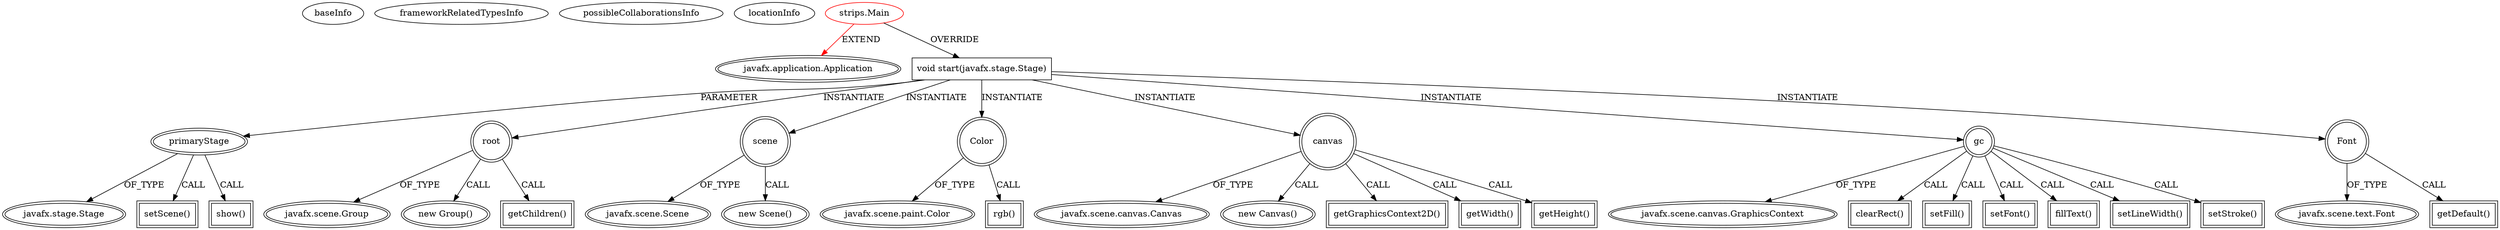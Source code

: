 digraph {
baseInfo[graphId=4542,category="extension_graph",isAnonymous=false,possibleRelation=false]
frameworkRelatedTypesInfo[0="javafx.application.Application"]
possibleCollaborationsInfo[]
locationInfo[projectName="thip-Strips",filePath="/thip-Strips/Strips-master/src/strips/Main.java",contextSignature="Main",graphId="4542"]
0[label="strips.Main",vertexType="ROOT_CLIENT_CLASS_DECLARATION",isFrameworkType=false,color=red]
1[label="javafx.application.Application",vertexType="FRAMEWORK_CLASS_TYPE",isFrameworkType=true,peripheries=2]
2[label="void start(javafx.stage.Stage)",vertexType="OVERRIDING_METHOD_DECLARATION",isFrameworkType=false,shape=box]
3[label="primaryStage",vertexType="PARAMETER_DECLARATION",isFrameworkType=true,peripheries=2]
4[label="javafx.stage.Stage",vertexType="FRAMEWORK_CLASS_TYPE",isFrameworkType=true,peripheries=2]
6[label="root",vertexType="VARIABLE_EXPRESION",isFrameworkType=true,peripheries=2,shape=circle]
7[label="javafx.scene.Group",vertexType="FRAMEWORK_CLASS_TYPE",isFrameworkType=true,peripheries=2]
5[label="new Group()",vertexType="CONSTRUCTOR_CALL",isFrameworkType=true,peripheries=2]
9[label="scene",vertexType="VARIABLE_EXPRESION",isFrameworkType=true,peripheries=2,shape=circle]
10[label="javafx.scene.Scene",vertexType="FRAMEWORK_CLASS_TYPE",isFrameworkType=true,peripheries=2]
8[label="new Scene()",vertexType="CONSTRUCTOR_CALL",isFrameworkType=true,peripheries=2]
11[label="Color",vertexType="VARIABLE_EXPRESION",isFrameworkType=true,peripheries=2,shape=circle]
13[label="javafx.scene.paint.Color",vertexType="FRAMEWORK_CLASS_TYPE",isFrameworkType=true,peripheries=2]
12[label="rgb()",vertexType="INSIDE_CALL",isFrameworkType=true,peripheries=2,shape=box]
15[label="canvas",vertexType="VARIABLE_EXPRESION",isFrameworkType=true,peripheries=2,shape=circle]
16[label="javafx.scene.canvas.Canvas",vertexType="FRAMEWORK_CLASS_TYPE",isFrameworkType=true,peripheries=2]
14[label="new Canvas()",vertexType="CONSTRUCTOR_CALL",isFrameworkType=true,peripheries=2]
18[label="getGraphicsContext2D()",vertexType="INSIDE_CALL",isFrameworkType=true,peripheries=2,shape=box]
19[label="gc",vertexType="VARIABLE_EXPRESION",isFrameworkType=true,peripheries=2,shape=circle]
21[label="javafx.scene.canvas.GraphicsContext",vertexType="FRAMEWORK_CLASS_TYPE",isFrameworkType=true,peripheries=2]
20[label="clearRect()",vertexType="INSIDE_CALL",isFrameworkType=true,peripheries=2,shape=box]
23[label="getWidth()",vertexType="INSIDE_CALL",isFrameworkType=true,peripheries=2,shape=box]
25[label="getHeight()",vertexType="INSIDE_CALL",isFrameworkType=true,peripheries=2,shape=box]
27[label="setFill()",vertexType="INSIDE_CALL",isFrameworkType=true,peripheries=2,shape=box]
29[label="setFont()",vertexType="INSIDE_CALL",isFrameworkType=true,peripheries=2,shape=box]
30[label="Font",vertexType="VARIABLE_EXPRESION",isFrameworkType=true,peripheries=2,shape=circle]
32[label="javafx.scene.text.Font",vertexType="FRAMEWORK_CLASS_TYPE",isFrameworkType=true,peripheries=2]
31[label="getDefault()",vertexType="INSIDE_CALL",isFrameworkType=true,peripheries=2,shape=box]
34[label="fillText()",vertexType="INSIDE_CALL",isFrameworkType=true,peripheries=2,shape=box]
36[label="setLineWidth()",vertexType="INSIDE_CALL",isFrameworkType=true,peripheries=2,shape=box]
38[label="setStroke()",vertexType="INSIDE_CALL",isFrameworkType=true,peripheries=2,shape=box]
40[label="getChildren()",vertexType="INSIDE_CALL",isFrameworkType=true,peripheries=2,shape=box]
42[label="setScene()",vertexType="INSIDE_CALL",isFrameworkType=true,peripheries=2,shape=box]
44[label="show()",vertexType="INSIDE_CALL",isFrameworkType=true,peripheries=2,shape=box]
0->1[label="EXTEND",color=red]
0->2[label="OVERRIDE"]
3->4[label="OF_TYPE"]
2->3[label="PARAMETER"]
2->6[label="INSTANTIATE"]
6->7[label="OF_TYPE"]
6->5[label="CALL"]
2->9[label="INSTANTIATE"]
9->10[label="OF_TYPE"]
9->8[label="CALL"]
2->11[label="INSTANTIATE"]
11->13[label="OF_TYPE"]
11->12[label="CALL"]
2->15[label="INSTANTIATE"]
15->16[label="OF_TYPE"]
15->14[label="CALL"]
15->18[label="CALL"]
2->19[label="INSTANTIATE"]
19->21[label="OF_TYPE"]
19->20[label="CALL"]
15->23[label="CALL"]
15->25[label="CALL"]
19->27[label="CALL"]
19->29[label="CALL"]
2->30[label="INSTANTIATE"]
30->32[label="OF_TYPE"]
30->31[label="CALL"]
19->34[label="CALL"]
19->36[label="CALL"]
19->38[label="CALL"]
6->40[label="CALL"]
3->42[label="CALL"]
3->44[label="CALL"]
}
